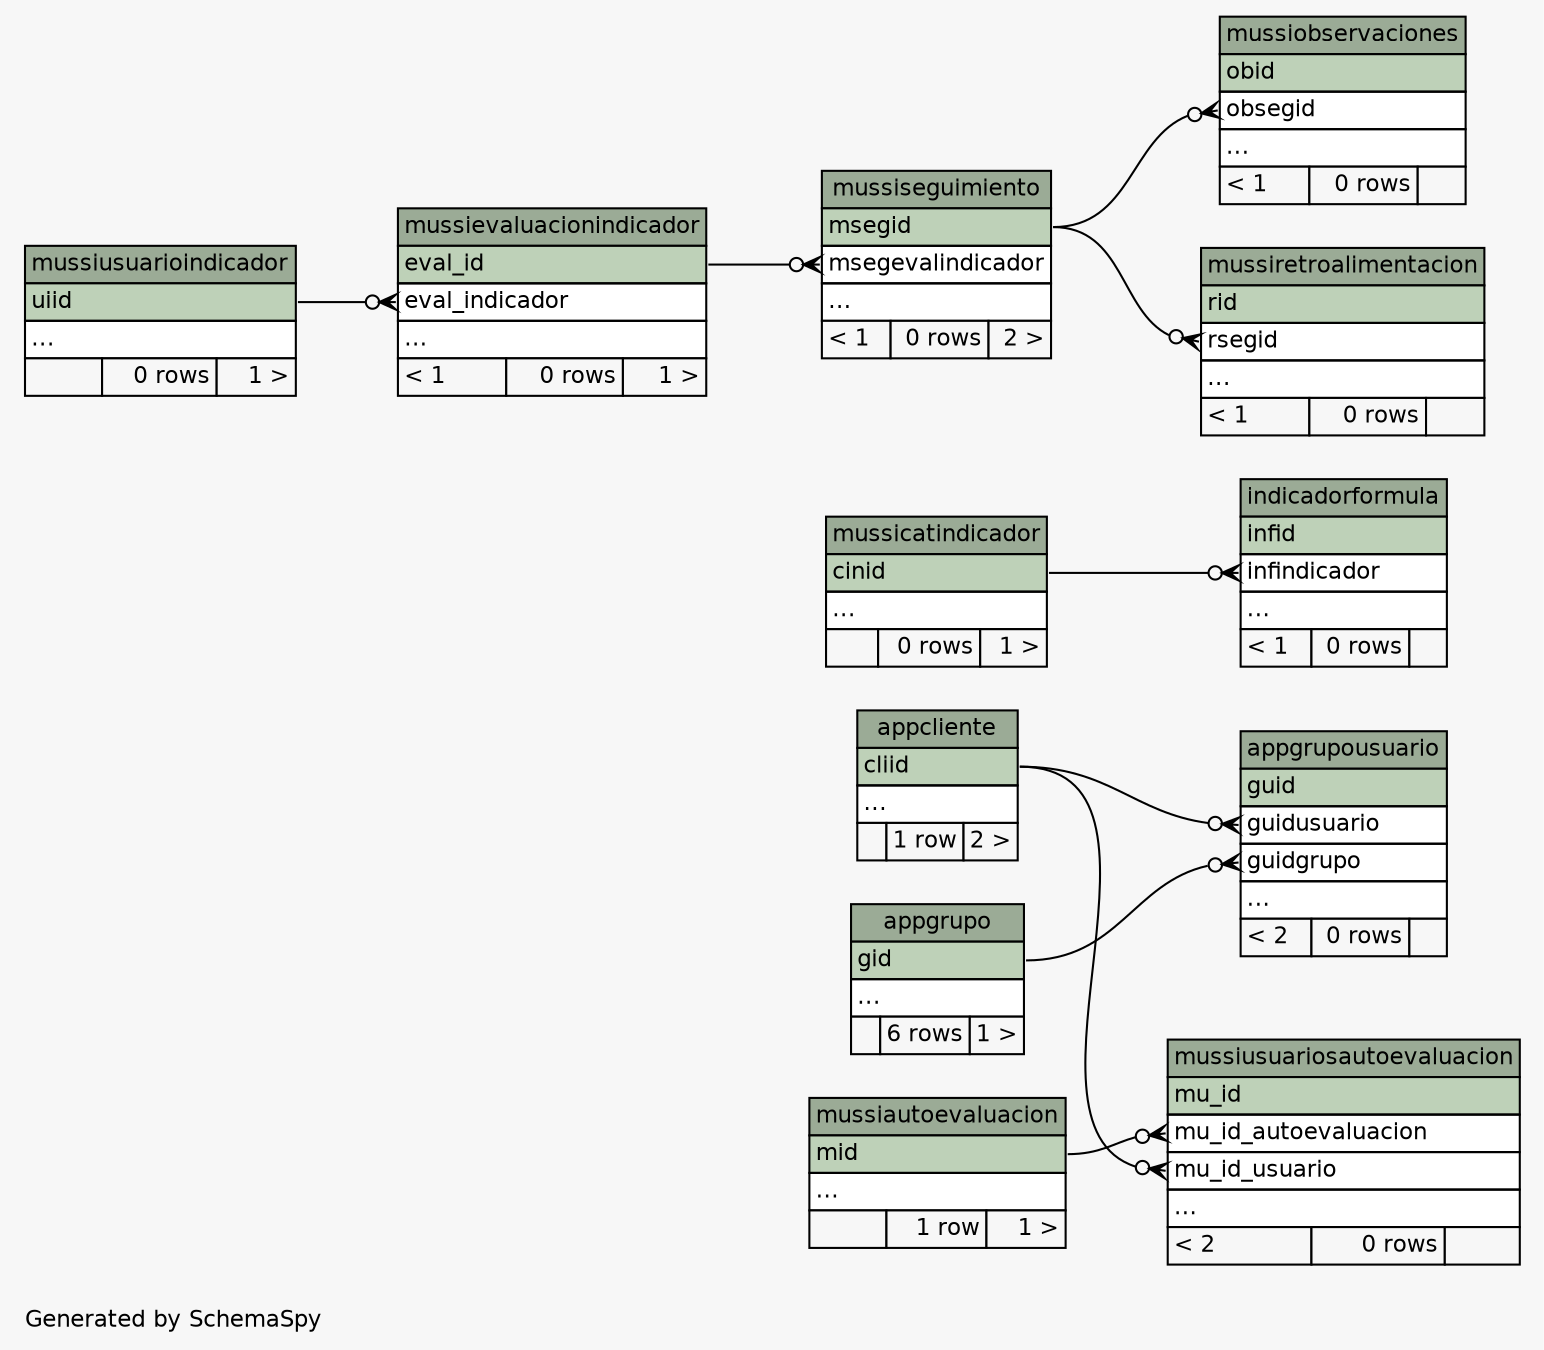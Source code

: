 // dot 2.38.0 on Mac OS X 10.11.1
// SchemaSpy rev 590
digraph "compactRelationshipsDiagram" {
  graph [
    rankdir="RL"
    bgcolor="#f7f7f7"
    label="\nGenerated by SchemaSpy"
    labeljust="l"
    nodesep="0.18"
    ranksep="0.46"
    fontname="Helvetica"
    fontsize="11"
  ];
  node [
    fontname="Helvetica"
    fontsize="11"
    shape="plaintext"
  ];
  edge [
    arrowsize="0.8"
  ];
  "appcliente" [
    label=<
    <TABLE BORDER="0" CELLBORDER="1" CELLSPACING="0" BGCOLOR="#ffffff">
      <TR><TD COLSPAN="3" BGCOLOR="#9bab96" ALIGN="CENTER">appcliente</TD></TR>
      <TR><TD PORT="cliid" COLSPAN="3" BGCOLOR="#bed1b8" ALIGN="LEFT">cliid</TD></TR>
      <TR><TD PORT="elipses" COLSPAN="3" ALIGN="LEFT">...</TD></TR>
      <TR><TD ALIGN="LEFT" BGCOLOR="#f7f7f7">  </TD><TD ALIGN="RIGHT" BGCOLOR="#f7f7f7">1 row</TD><TD ALIGN="RIGHT" BGCOLOR="#f7f7f7">2 &gt;</TD></TR>
    </TABLE>>
    URL="tables/appcliente.html"
    tooltip="appcliente"
  ];
  "appgrupo" [
    label=<
    <TABLE BORDER="0" CELLBORDER="1" CELLSPACING="0" BGCOLOR="#ffffff">
      <TR><TD COLSPAN="3" BGCOLOR="#9bab96" ALIGN="CENTER">appgrupo</TD></TR>
      <TR><TD PORT="gid" COLSPAN="3" BGCOLOR="#bed1b8" ALIGN="LEFT">gid</TD></TR>
      <TR><TD PORT="elipses" COLSPAN="3" ALIGN="LEFT">...</TD></TR>
      <TR><TD ALIGN="LEFT" BGCOLOR="#f7f7f7">  </TD><TD ALIGN="RIGHT" BGCOLOR="#f7f7f7">6 rows</TD><TD ALIGN="RIGHT" BGCOLOR="#f7f7f7">1 &gt;</TD></TR>
    </TABLE>>
    URL="tables/appgrupo.html"
    tooltip="appgrupo"
  ];
  "appgrupousuario" [
    label=<
    <TABLE BORDER="0" CELLBORDER="1" CELLSPACING="0" BGCOLOR="#ffffff">
      <TR><TD COLSPAN="3" BGCOLOR="#9bab96" ALIGN="CENTER">appgrupousuario</TD></TR>
      <TR><TD PORT="guid" COLSPAN="3" BGCOLOR="#bed1b8" ALIGN="LEFT">guid</TD></TR>
      <TR><TD PORT="guidusuario" COLSPAN="3" ALIGN="LEFT">guidusuario</TD></TR>
      <TR><TD PORT="guidgrupo" COLSPAN="3" ALIGN="LEFT">guidgrupo</TD></TR>
      <TR><TD PORT="elipses" COLSPAN="3" ALIGN="LEFT">...</TD></TR>
      <TR><TD ALIGN="LEFT" BGCOLOR="#f7f7f7">&lt; 2</TD><TD ALIGN="RIGHT" BGCOLOR="#f7f7f7">0 rows</TD><TD ALIGN="RIGHT" BGCOLOR="#f7f7f7">  </TD></TR>
    </TABLE>>
    URL="tables/appgrupousuario.html"
    tooltip="appgrupousuario"
  ];
  "indicadorformula" [
    label=<
    <TABLE BORDER="0" CELLBORDER="1" CELLSPACING="0" BGCOLOR="#ffffff">
      <TR><TD COLSPAN="3" BGCOLOR="#9bab96" ALIGN="CENTER">indicadorformula</TD></TR>
      <TR><TD PORT="infid" COLSPAN="3" BGCOLOR="#bed1b8" ALIGN="LEFT">infid</TD></TR>
      <TR><TD PORT="infindicador" COLSPAN="3" ALIGN="LEFT">infindicador</TD></TR>
      <TR><TD PORT="elipses" COLSPAN="3" ALIGN="LEFT">...</TD></TR>
      <TR><TD ALIGN="LEFT" BGCOLOR="#f7f7f7">&lt; 1</TD><TD ALIGN="RIGHT" BGCOLOR="#f7f7f7">0 rows</TD><TD ALIGN="RIGHT" BGCOLOR="#f7f7f7">  </TD></TR>
    </TABLE>>
    URL="tables/indicadorformula.html"
    tooltip="indicadorformula"
  ];
  "mussiautoevaluacion" [
    label=<
    <TABLE BORDER="0" CELLBORDER="1" CELLSPACING="0" BGCOLOR="#ffffff">
      <TR><TD COLSPAN="3" BGCOLOR="#9bab96" ALIGN="CENTER">mussiautoevaluacion</TD></TR>
      <TR><TD PORT="mid" COLSPAN="3" BGCOLOR="#bed1b8" ALIGN="LEFT">mid</TD></TR>
      <TR><TD PORT="elipses" COLSPAN="3" ALIGN="LEFT">...</TD></TR>
      <TR><TD ALIGN="LEFT" BGCOLOR="#f7f7f7">  </TD><TD ALIGN="RIGHT" BGCOLOR="#f7f7f7">1 row</TD><TD ALIGN="RIGHT" BGCOLOR="#f7f7f7">1 &gt;</TD></TR>
    </TABLE>>
    URL="tables/mussiautoevaluacion.html"
    tooltip="mussiautoevaluacion"
  ];
  "mussicatindicador" [
    label=<
    <TABLE BORDER="0" CELLBORDER="1" CELLSPACING="0" BGCOLOR="#ffffff">
      <TR><TD COLSPAN="3" BGCOLOR="#9bab96" ALIGN="CENTER">mussicatindicador</TD></TR>
      <TR><TD PORT="cinid" COLSPAN="3" BGCOLOR="#bed1b8" ALIGN="LEFT">cinid</TD></TR>
      <TR><TD PORT="elipses" COLSPAN="3" ALIGN="LEFT">...</TD></TR>
      <TR><TD ALIGN="LEFT" BGCOLOR="#f7f7f7">  </TD><TD ALIGN="RIGHT" BGCOLOR="#f7f7f7">0 rows</TD><TD ALIGN="RIGHT" BGCOLOR="#f7f7f7">1 &gt;</TD></TR>
    </TABLE>>
    URL="tables/mussicatindicador.html"
    tooltip="mussicatindicador"
  ];
  "mussievaluacionindicador" [
    label=<
    <TABLE BORDER="0" CELLBORDER="1" CELLSPACING="0" BGCOLOR="#ffffff">
      <TR><TD COLSPAN="3" BGCOLOR="#9bab96" ALIGN="CENTER">mussievaluacionindicador</TD></TR>
      <TR><TD PORT="eval_id" COLSPAN="3" BGCOLOR="#bed1b8" ALIGN="LEFT">eval_id</TD></TR>
      <TR><TD PORT="eval_indicador" COLSPAN="3" ALIGN="LEFT">eval_indicador</TD></TR>
      <TR><TD PORT="elipses" COLSPAN="3" ALIGN="LEFT">...</TD></TR>
      <TR><TD ALIGN="LEFT" BGCOLOR="#f7f7f7">&lt; 1</TD><TD ALIGN="RIGHT" BGCOLOR="#f7f7f7">0 rows</TD><TD ALIGN="RIGHT" BGCOLOR="#f7f7f7">1 &gt;</TD></TR>
    </TABLE>>
    URL="tables/mussievaluacionindicador.html"
    tooltip="mussievaluacionindicador"
  ];
  "mussiobservaciones" [
    label=<
    <TABLE BORDER="0" CELLBORDER="1" CELLSPACING="0" BGCOLOR="#ffffff">
      <TR><TD COLSPAN="3" BGCOLOR="#9bab96" ALIGN="CENTER">mussiobservaciones</TD></TR>
      <TR><TD PORT="obid" COLSPAN="3" BGCOLOR="#bed1b8" ALIGN="LEFT">obid</TD></TR>
      <TR><TD PORT="obsegid" COLSPAN="3" ALIGN="LEFT">obsegid</TD></TR>
      <TR><TD PORT="elipses" COLSPAN="3" ALIGN="LEFT">...</TD></TR>
      <TR><TD ALIGN="LEFT" BGCOLOR="#f7f7f7">&lt; 1</TD><TD ALIGN="RIGHT" BGCOLOR="#f7f7f7">0 rows</TD><TD ALIGN="RIGHT" BGCOLOR="#f7f7f7">  </TD></TR>
    </TABLE>>
    URL="tables/mussiobservaciones.html"
    tooltip="mussiobservaciones"
  ];
  "mussiretroalimentacion" [
    label=<
    <TABLE BORDER="0" CELLBORDER="1" CELLSPACING="0" BGCOLOR="#ffffff">
      <TR><TD COLSPAN="3" BGCOLOR="#9bab96" ALIGN="CENTER">mussiretroalimentacion</TD></TR>
      <TR><TD PORT="rid" COLSPAN="3" BGCOLOR="#bed1b8" ALIGN="LEFT">rid</TD></TR>
      <TR><TD PORT="rsegid" COLSPAN="3" ALIGN="LEFT">rsegid</TD></TR>
      <TR><TD PORT="elipses" COLSPAN="3" ALIGN="LEFT">...</TD></TR>
      <TR><TD ALIGN="LEFT" BGCOLOR="#f7f7f7">&lt; 1</TD><TD ALIGN="RIGHT" BGCOLOR="#f7f7f7">0 rows</TD><TD ALIGN="RIGHT" BGCOLOR="#f7f7f7">  </TD></TR>
    </TABLE>>
    URL="tables/mussiretroalimentacion.html"
    tooltip="mussiretroalimentacion"
  ];
  "mussiseguimiento" [
    label=<
    <TABLE BORDER="0" CELLBORDER="1" CELLSPACING="0" BGCOLOR="#ffffff">
      <TR><TD COLSPAN="3" BGCOLOR="#9bab96" ALIGN="CENTER">mussiseguimiento</TD></TR>
      <TR><TD PORT="msegid" COLSPAN="3" BGCOLOR="#bed1b8" ALIGN="LEFT">msegid</TD></TR>
      <TR><TD PORT="msegevalindicador" COLSPAN="3" ALIGN="LEFT">msegevalindicador</TD></TR>
      <TR><TD PORT="elipses" COLSPAN="3" ALIGN="LEFT">...</TD></TR>
      <TR><TD ALIGN="LEFT" BGCOLOR="#f7f7f7">&lt; 1</TD><TD ALIGN="RIGHT" BGCOLOR="#f7f7f7">0 rows</TD><TD ALIGN="RIGHT" BGCOLOR="#f7f7f7">2 &gt;</TD></TR>
    </TABLE>>
    URL="tables/mussiseguimiento.html"
    tooltip="mussiseguimiento"
  ];
  "mussiusuarioindicador" [
    label=<
    <TABLE BORDER="0" CELLBORDER="1" CELLSPACING="0" BGCOLOR="#ffffff">
      <TR><TD COLSPAN="3" BGCOLOR="#9bab96" ALIGN="CENTER">mussiusuarioindicador</TD></TR>
      <TR><TD PORT="uiid" COLSPAN="3" BGCOLOR="#bed1b8" ALIGN="LEFT">uiid</TD></TR>
      <TR><TD PORT="elipses" COLSPAN="3" ALIGN="LEFT">...</TD></TR>
      <TR><TD ALIGN="LEFT" BGCOLOR="#f7f7f7">  </TD><TD ALIGN="RIGHT" BGCOLOR="#f7f7f7">0 rows</TD><TD ALIGN="RIGHT" BGCOLOR="#f7f7f7">1 &gt;</TD></TR>
    </TABLE>>
    URL="tables/mussiusuarioindicador.html"
    tooltip="mussiusuarioindicador"
  ];
  "mussiusuariosautoevaluacion" [
    label=<
    <TABLE BORDER="0" CELLBORDER="1" CELLSPACING="0" BGCOLOR="#ffffff">
      <TR><TD COLSPAN="3" BGCOLOR="#9bab96" ALIGN="CENTER">mussiusuariosautoevaluacion</TD></TR>
      <TR><TD PORT="mu_id" COLSPAN="3" BGCOLOR="#bed1b8" ALIGN="LEFT">mu_id</TD></TR>
      <TR><TD PORT="mu_id_autoevaluacion" COLSPAN="3" ALIGN="LEFT">mu_id_autoevaluacion</TD></TR>
      <TR><TD PORT="mu_id_usuario" COLSPAN="3" ALIGN="LEFT">mu_id_usuario</TD></TR>
      <TR><TD PORT="elipses" COLSPAN="3" ALIGN="LEFT">...</TD></TR>
      <TR><TD ALIGN="LEFT" BGCOLOR="#f7f7f7">&lt; 2</TD><TD ALIGN="RIGHT" BGCOLOR="#f7f7f7">0 rows</TD><TD ALIGN="RIGHT" BGCOLOR="#f7f7f7">  </TD></TR>
    </TABLE>>
    URL="tables/mussiusuariosautoevaluacion.html"
    tooltip="mussiusuariosautoevaluacion"
  ];
  "appgrupousuario":"guidgrupo":w -> "appgrupo":"gid":e [arrowhead=none dir=back arrowtail=crowodot];
  "appgrupousuario":"guidusuario":w -> "appcliente":"cliid":e [arrowhead=none dir=back arrowtail=crowodot];
  "indicadorformula":"infindicador":w -> "mussicatindicador":"cinid":e [arrowhead=none dir=back arrowtail=crowodot];
  "mussievaluacionindicador":"eval_indicador":w -> "mussiusuarioindicador":"uiid":e [arrowhead=none dir=back arrowtail=crowodot];
  "mussiobservaciones":"obsegid":w -> "mussiseguimiento":"msegid":e [arrowhead=none dir=back arrowtail=crowodot];
  "mussiretroalimentacion":"rsegid":w -> "mussiseguimiento":"msegid":e [arrowhead=none dir=back arrowtail=crowodot];
  "mussiseguimiento":"msegevalindicador":w -> "mussievaluacionindicador":"eval_id":e [arrowhead=none dir=back arrowtail=crowodot];
  "mussiusuariosautoevaluacion":"mu_id_autoevaluacion":w -> "mussiautoevaluacion":"mid":e [arrowhead=none dir=back arrowtail=crowodot];
  "mussiusuariosautoevaluacion":"mu_id_usuario":w -> "appcliente":"cliid":e [arrowhead=none dir=back arrowtail=crowodot];
}
